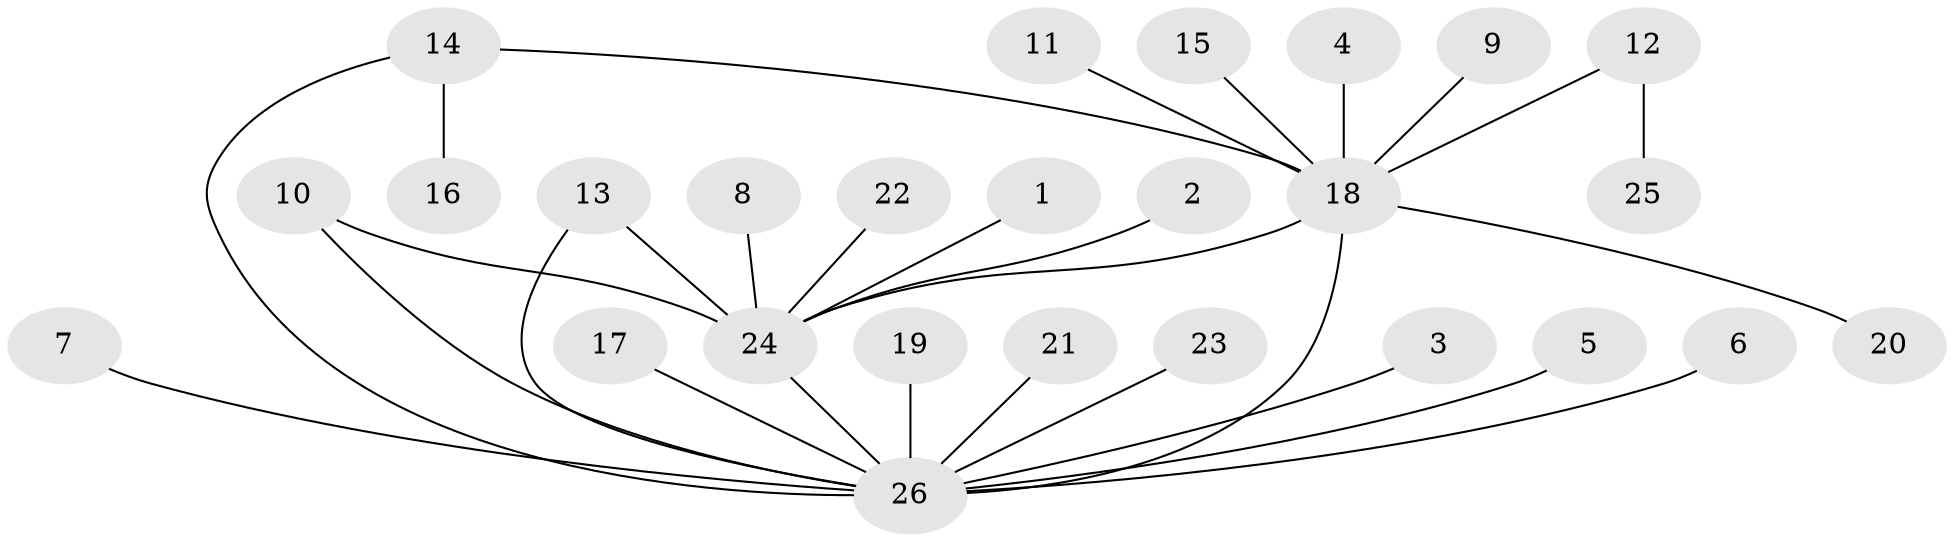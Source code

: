 // original degree distribution, {13: 0.019230769230769232, 10: 0.019230769230769232, 4: 0.057692307692307696, 1: 0.6346153846153846, 5: 0.019230769230769232, 14: 0.019230769230769232, 2: 0.21153846153846154, 3: 0.019230769230769232}
// Generated by graph-tools (version 1.1) at 2025/49/03/09/25 03:49:57]
// undirected, 26 vertices, 29 edges
graph export_dot {
graph [start="1"]
  node [color=gray90,style=filled];
  1;
  2;
  3;
  4;
  5;
  6;
  7;
  8;
  9;
  10;
  11;
  12;
  13;
  14;
  15;
  16;
  17;
  18;
  19;
  20;
  21;
  22;
  23;
  24;
  25;
  26;
  1 -- 24 [weight=1.0];
  2 -- 24 [weight=1.0];
  3 -- 26 [weight=1.0];
  4 -- 18 [weight=1.0];
  5 -- 26 [weight=1.0];
  6 -- 26 [weight=1.0];
  7 -- 26 [weight=1.0];
  8 -- 24 [weight=1.0];
  9 -- 18 [weight=1.0];
  10 -- 24 [weight=1.0];
  10 -- 26 [weight=1.0];
  11 -- 18 [weight=1.0];
  12 -- 18 [weight=1.0];
  12 -- 25 [weight=1.0];
  13 -- 24 [weight=1.0];
  13 -- 26 [weight=1.0];
  14 -- 16 [weight=1.0];
  14 -- 18 [weight=1.0];
  14 -- 26 [weight=1.0];
  15 -- 18 [weight=1.0];
  17 -- 26 [weight=1.0];
  18 -- 20 [weight=1.0];
  18 -- 24 [weight=2.0];
  18 -- 26 [weight=1.0];
  19 -- 26 [weight=1.0];
  21 -- 26 [weight=1.0];
  22 -- 24 [weight=1.0];
  23 -- 26 [weight=1.0];
  24 -- 26 [weight=1.0];
}
